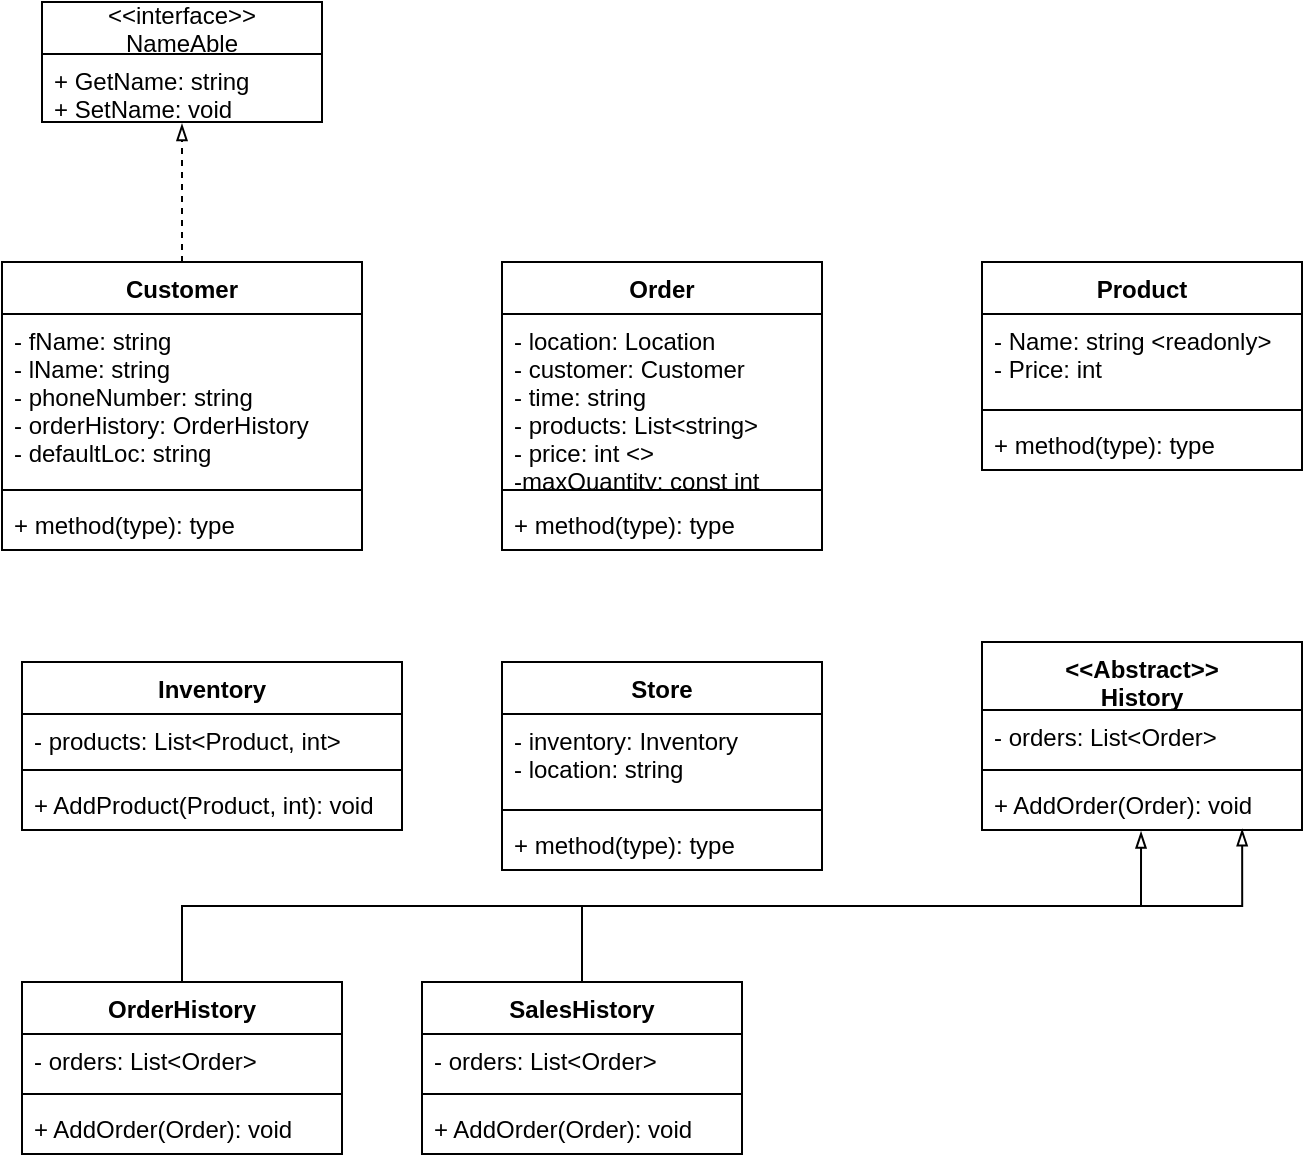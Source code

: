 <mxfile version="13.0.2" type="device"><diagram id="C5RBs43oDa-KdzZeNtuy" name="Page-1"><mxGraphModel dx="1038" dy="1669" grid="1" gridSize="10" guides="1" tooltips="1" connect="1" arrows="1" fold="1" page="1" pageScale="1" pageWidth="827" pageHeight="1169" math="0" shadow="0"><root><mxCell id="WIyWlLk6GJQsqaUBKTNV-0"/><mxCell id="WIyWlLk6GJQsqaUBKTNV-1" parent="WIyWlLk6GJQsqaUBKTNV-0"/><mxCell id="tS5nInFPdn5BZPONeKkQ-31" style="edgeStyle=orthogonalEdgeStyle;rounded=0;orthogonalLoop=1;jettySize=auto;html=1;exitX=0.5;exitY=0;exitDx=0;exitDy=0;entryX=0.5;entryY=1.029;entryDx=0;entryDy=0;entryPerimeter=0;dashed=1;endArrow=blockThin;endFill=0;" edge="1" parent="WIyWlLk6GJQsqaUBKTNV-1" source="tS5nInFPdn5BZPONeKkQ-8" target="tS5nInFPdn5BZPONeKkQ-26"><mxGeometry relative="1" as="geometry"/></mxCell><mxCell id="tS5nInFPdn5BZPONeKkQ-21" value="Inventory" style="swimlane;fontStyle=1;align=center;verticalAlign=top;childLayout=stackLayout;horizontal=1;startSize=26;horizontalStack=0;resizeParent=1;resizeParentMax=0;resizeLast=0;collapsible=1;marginBottom=0;" vertex="1" parent="WIyWlLk6GJQsqaUBKTNV-1"><mxGeometry x="80" y="280" width="190" height="84" as="geometry"/></mxCell><mxCell id="tS5nInFPdn5BZPONeKkQ-22" value="- products: List&lt;Product, int&gt;" style="text;strokeColor=none;fillColor=none;align=left;verticalAlign=top;spacingLeft=4;spacingRight=4;overflow=hidden;rotatable=0;points=[[0,0.5],[1,0.5]];portConstraint=eastwest;" vertex="1" parent="tS5nInFPdn5BZPONeKkQ-21"><mxGeometry y="26" width="190" height="24" as="geometry"/></mxCell><mxCell id="tS5nInFPdn5BZPONeKkQ-23" value="" style="line;strokeWidth=1;fillColor=none;align=left;verticalAlign=middle;spacingTop=-1;spacingLeft=3;spacingRight=3;rotatable=0;labelPosition=right;points=[];portConstraint=eastwest;" vertex="1" parent="tS5nInFPdn5BZPONeKkQ-21"><mxGeometry y="50" width="190" height="8" as="geometry"/></mxCell><mxCell id="tS5nInFPdn5BZPONeKkQ-24" value="+ AddProduct(Product, int): void" style="text;strokeColor=none;fillColor=none;align=left;verticalAlign=top;spacingLeft=4;spacingRight=4;overflow=hidden;rotatable=0;points=[[0,0.5],[1,0.5]];portConstraint=eastwest;" vertex="1" parent="tS5nInFPdn5BZPONeKkQ-21"><mxGeometry y="58" width="190" height="26" as="geometry"/></mxCell><mxCell id="tS5nInFPdn5BZPONeKkQ-12" value="Store" style="swimlane;fontStyle=1;align=center;verticalAlign=top;childLayout=stackLayout;horizontal=1;startSize=26;horizontalStack=0;resizeParent=1;resizeParentMax=0;resizeLast=0;collapsible=1;marginBottom=0;" vertex="1" parent="WIyWlLk6GJQsqaUBKTNV-1"><mxGeometry x="320" y="280" width="160" height="104" as="geometry"/></mxCell><mxCell id="tS5nInFPdn5BZPONeKkQ-13" value="- inventory: Inventory&#10;- location: string&#10;" style="text;strokeColor=none;fillColor=none;align=left;verticalAlign=top;spacingLeft=4;spacingRight=4;overflow=hidden;rotatable=0;points=[[0,0.5],[1,0.5]];portConstraint=eastwest;" vertex="1" parent="tS5nInFPdn5BZPONeKkQ-12"><mxGeometry y="26" width="160" height="44" as="geometry"/></mxCell><mxCell id="tS5nInFPdn5BZPONeKkQ-14" value="" style="line;strokeWidth=1;fillColor=none;align=left;verticalAlign=middle;spacingTop=-1;spacingLeft=3;spacingRight=3;rotatable=0;labelPosition=right;points=[];portConstraint=eastwest;" vertex="1" parent="tS5nInFPdn5BZPONeKkQ-12"><mxGeometry y="70" width="160" height="8" as="geometry"/></mxCell><mxCell id="tS5nInFPdn5BZPONeKkQ-15" value="+ method(type): type" style="text;strokeColor=none;fillColor=none;align=left;verticalAlign=top;spacingLeft=4;spacingRight=4;overflow=hidden;rotatable=0;points=[[0,0.5],[1,0.5]];portConstraint=eastwest;" vertex="1" parent="tS5nInFPdn5BZPONeKkQ-12"><mxGeometry y="78" width="160" height="26" as="geometry"/></mxCell><mxCell id="tS5nInFPdn5BZPONeKkQ-25" value="&lt;&lt;interface&gt;&gt;&#10;NameAble" style="swimlane;fontStyle=0;childLayout=stackLayout;horizontal=1;startSize=26;fillColor=none;horizontalStack=0;resizeParent=1;resizeParentMax=0;resizeLast=0;collapsible=1;marginBottom=0;" vertex="1" parent="WIyWlLk6GJQsqaUBKTNV-1"><mxGeometry x="90" y="-50" width="140" height="60" as="geometry"/></mxCell><mxCell id="tS5nInFPdn5BZPONeKkQ-26" value="+ GetName: string&#10;+ SetName: void" style="text;strokeColor=none;fillColor=none;align=left;verticalAlign=top;spacingLeft=4;spacingRight=4;overflow=hidden;rotatable=0;points=[[0,0.5],[1,0.5]];portConstraint=eastwest;" vertex="1" parent="tS5nInFPdn5BZPONeKkQ-25"><mxGeometry y="26" width="140" height="34" as="geometry"/></mxCell><mxCell id="tS5nInFPdn5BZPONeKkQ-16" value="Product" style="swimlane;fontStyle=1;align=center;verticalAlign=top;childLayout=stackLayout;horizontal=1;startSize=26;horizontalStack=0;resizeParent=1;resizeParentMax=0;resizeLast=0;collapsible=1;marginBottom=0;" vertex="1" parent="WIyWlLk6GJQsqaUBKTNV-1"><mxGeometry x="560" y="80" width="160" height="104" as="geometry"/></mxCell><mxCell id="tS5nInFPdn5BZPONeKkQ-17" value="- Name: string &lt;readonly&gt;&#10;- Price: int&#10;" style="text;strokeColor=none;fillColor=none;align=left;verticalAlign=top;spacingLeft=4;spacingRight=4;overflow=hidden;rotatable=0;points=[[0,0.5],[1,0.5]];portConstraint=eastwest;" vertex="1" parent="tS5nInFPdn5BZPONeKkQ-16"><mxGeometry y="26" width="160" height="44" as="geometry"/></mxCell><mxCell id="tS5nInFPdn5BZPONeKkQ-18" value="" style="line;strokeWidth=1;fillColor=none;align=left;verticalAlign=middle;spacingTop=-1;spacingLeft=3;spacingRight=3;rotatable=0;labelPosition=right;points=[];portConstraint=eastwest;" vertex="1" parent="tS5nInFPdn5BZPONeKkQ-16"><mxGeometry y="70" width="160" height="8" as="geometry"/></mxCell><mxCell id="tS5nInFPdn5BZPONeKkQ-19" value="+ method(type): type" style="text;strokeColor=none;fillColor=none;align=left;verticalAlign=top;spacingLeft=4;spacingRight=4;overflow=hidden;rotatable=0;points=[[0,0.5],[1,0.5]];portConstraint=eastwest;" vertex="1" parent="tS5nInFPdn5BZPONeKkQ-16"><mxGeometry y="78" width="160" height="26" as="geometry"/></mxCell><mxCell id="tS5nInFPdn5BZPONeKkQ-4" value="Order" style="swimlane;fontStyle=1;align=center;verticalAlign=top;childLayout=stackLayout;horizontal=1;startSize=26;horizontalStack=0;resizeParent=1;resizeParentMax=0;resizeLast=0;collapsible=1;marginBottom=0;" vertex="1" parent="WIyWlLk6GJQsqaUBKTNV-1"><mxGeometry x="320" y="80" width="160" height="144" as="geometry"/></mxCell><mxCell id="tS5nInFPdn5BZPONeKkQ-5" value="- location: Location&#10;- customer: Customer&#10;- time: string &#10;- products: List&lt;string&gt;&#10;- price: int &lt;&gt;&#10;-maxQuantity: const int" style="text;strokeColor=none;fillColor=none;align=left;verticalAlign=top;spacingLeft=4;spacingRight=4;overflow=hidden;rotatable=0;points=[[0,0.5],[1,0.5]];portConstraint=eastwest;" vertex="1" parent="tS5nInFPdn5BZPONeKkQ-4"><mxGeometry y="26" width="160" height="84" as="geometry"/></mxCell><mxCell id="tS5nInFPdn5BZPONeKkQ-6" value="" style="line;strokeWidth=1;fillColor=none;align=left;verticalAlign=middle;spacingTop=-1;spacingLeft=3;spacingRight=3;rotatable=0;labelPosition=right;points=[];portConstraint=eastwest;" vertex="1" parent="tS5nInFPdn5BZPONeKkQ-4"><mxGeometry y="110" width="160" height="8" as="geometry"/></mxCell><mxCell id="tS5nInFPdn5BZPONeKkQ-7" value="+ method(type): type" style="text;strokeColor=none;fillColor=none;align=left;verticalAlign=top;spacingLeft=4;spacingRight=4;overflow=hidden;rotatable=0;points=[[0,0.5],[1,0.5]];portConstraint=eastwest;" vertex="1" parent="tS5nInFPdn5BZPONeKkQ-4"><mxGeometry y="118" width="160" height="26" as="geometry"/></mxCell><mxCell id="tS5nInFPdn5BZPONeKkQ-32" value="&lt;&lt;Abstract&gt;&gt;&#10;History" style="swimlane;fontStyle=1;align=center;verticalAlign=top;childLayout=stackLayout;horizontal=1;startSize=34;horizontalStack=0;resizeParent=1;resizeParentMax=0;resizeLast=0;collapsible=1;marginBottom=0;" vertex="1" parent="WIyWlLk6GJQsqaUBKTNV-1"><mxGeometry x="560" y="270" width="160" height="94" as="geometry"/></mxCell><mxCell id="tS5nInFPdn5BZPONeKkQ-33" value="- orders: List&lt;Order&gt;" style="text;strokeColor=none;fillColor=none;align=left;verticalAlign=top;spacingLeft=4;spacingRight=4;overflow=hidden;rotatable=0;points=[[0,0.5],[1,0.5]];portConstraint=eastwest;" vertex="1" parent="tS5nInFPdn5BZPONeKkQ-32"><mxGeometry y="34" width="160" height="26" as="geometry"/></mxCell><mxCell id="tS5nInFPdn5BZPONeKkQ-34" value="" style="line;strokeWidth=1;fillColor=none;align=left;verticalAlign=middle;spacingTop=-1;spacingLeft=3;spacingRight=3;rotatable=0;labelPosition=right;points=[];portConstraint=eastwest;" vertex="1" parent="tS5nInFPdn5BZPONeKkQ-32"><mxGeometry y="60" width="160" height="8" as="geometry"/></mxCell><mxCell id="tS5nInFPdn5BZPONeKkQ-35" value="+ AddOrder(Order): void" style="text;strokeColor=none;fillColor=none;align=left;verticalAlign=top;spacingLeft=4;spacingRight=4;overflow=hidden;rotatable=0;points=[[0,0.5],[1,0.5]];portConstraint=eastwest;" vertex="1" parent="tS5nInFPdn5BZPONeKkQ-32"><mxGeometry y="68" width="160" height="26" as="geometry"/></mxCell><mxCell id="tS5nInFPdn5BZPONeKkQ-41" style="edgeStyle=orthogonalEdgeStyle;rounded=0;orthogonalLoop=1;jettySize=auto;html=1;exitX=0.5;exitY=0;exitDx=0;exitDy=0;entryX=0.497;entryY=1.031;entryDx=0;entryDy=0;entryPerimeter=0;endArrow=blockThin;endFill=0;" edge="1" parent="WIyWlLk6GJQsqaUBKTNV-1" source="tS5nInFPdn5BZPONeKkQ-36" target="tS5nInFPdn5BZPONeKkQ-35"><mxGeometry relative="1" as="geometry"/></mxCell><mxCell id="tS5nInFPdn5BZPONeKkQ-36" value="OrderHistory" style="swimlane;fontStyle=1;align=center;verticalAlign=top;childLayout=stackLayout;horizontal=1;startSize=26;horizontalStack=0;resizeParent=1;resizeParentMax=0;resizeLast=0;collapsible=1;marginBottom=0;" vertex="1" parent="WIyWlLk6GJQsqaUBKTNV-1"><mxGeometry x="80" y="440" width="160" height="86" as="geometry"/></mxCell><mxCell id="tS5nInFPdn5BZPONeKkQ-37" value="- orders: List&lt;Order&gt;" style="text;strokeColor=none;fillColor=none;align=left;verticalAlign=top;spacingLeft=4;spacingRight=4;overflow=hidden;rotatable=0;points=[[0,0.5],[1,0.5]];portConstraint=eastwest;" vertex="1" parent="tS5nInFPdn5BZPONeKkQ-36"><mxGeometry y="26" width="160" height="26" as="geometry"/></mxCell><mxCell id="tS5nInFPdn5BZPONeKkQ-38" value="" style="line;strokeWidth=1;fillColor=none;align=left;verticalAlign=middle;spacingTop=-1;spacingLeft=3;spacingRight=3;rotatable=0;labelPosition=right;points=[];portConstraint=eastwest;" vertex="1" parent="tS5nInFPdn5BZPONeKkQ-36"><mxGeometry y="52" width="160" height="8" as="geometry"/></mxCell><mxCell id="tS5nInFPdn5BZPONeKkQ-39" value="+ AddOrder(Order): void" style="text;strokeColor=none;fillColor=none;align=left;verticalAlign=top;spacingLeft=4;spacingRight=4;overflow=hidden;rotatable=0;points=[[0,0.5],[1,0.5]];portConstraint=eastwest;" vertex="1" parent="tS5nInFPdn5BZPONeKkQ-36"><mxGeometry y="60" width="160" height="26" as="geometry"/></mxCell><mxCell id="tS5nInFPdn5BZPONeKkQ-48" style="edgeStyle=orthogonalEdgeStyle;rounded=0;orthogonalLoop=1;jettySize=auto;html=1;exitX=0.5;exitY=0;exitDx=0;exitDy=0;entryX=0.813;entryY=0.985;entryDx=0;entryDy=0;entryPerimeter=0;endArrow=blockThin;endFill=0;" edge="1" parent="WIyWlLk6GJQsqaUBKTNV-1" source="tS5nInFPdn5BZPONeKkQ-43" target="tS5nInFPdn5BZPONeKkQ-35"><mxGeometry relative="1" as="geometry"/></mxCell><mxCell id="tS5nInFPdn5BZPONeKkQ-43" value="SalesHistory" style="swimlane;fontStyle=1;align=center;verticalAlign=top;childLayout=stackLayout;horizontal=1;startSize=26;horizontalStack=0;resizeParent=1;resizeParentMax=0;resizeLast=0;collapsible=1;marginBottom=0;" vertex="1" parent="WIyWlLk6GJQsqaUBKTNV-1"><mxGeometry x="280" y="440" width="160" height="86" as="geometry"/></mxCell><mxCell id="tS5nInFPdn5BZPONeKkQ-44" value="- orders: List&lt;Order&gt;&#10;" style="text;strokeColor=none;fillColor=none;align=left;verticalAlign=top;spacingLeft=4;spacingRight=4;overflow=hidden;rotatable=0;points=[[0,0.5],[1,0.5]];portConstraint=eastwest;" vertex="1" parent="tS5nInFPdn5BZPONeKkQ-43"><mxGeometry y="26" width="160" height="26" as="geometry"/></mxCell><mxCell id="tS5nInFPdn5BZPONeKkQ-45" value="" style="line;strokeWidth=1;fillColor=none;align=left;verticalAlign=middle;spacingTop=-1;spacingLeft=3;spacingRight=3;rotatable=0;labelPosition=right;points=[];portConstraint=eastwest;" vertex="1" parent="tS5nInFPdn5BZPONeKkQ-43"><mxGeometry y="52" width="160" height="8" as="geometry"/></mxCell><mxCell id="tS5nInFPdn5BZPONeKkQ-46" value="+ AddOrder(Order): void" style="text;strokeColor=none;fillColor=none;align=left;verticalAlign=top;spacingLeft=4;spacingRight=4;overflow=hidden;rotatable=0;points=[[0,0.5],[1,0.5]];portConstraint=eastwest;" vertex="1" parent="tS5nInFPdn5BZPONeKkQ-43"><mxGeometry y="60" width="160" height="26" as="geometry"/></mxCell><mxCell id="tS5nInFPdn5BZPONeKkQ-8" value="Customer" style="swimlane;fontStyle=1;align=center;verticalAlign=top;childLayout=stackLayout;horizontal=1;startSize=26;horizontalStack=0;resizeParent=1;resizeParentMax=0;resizeLast=0;collapsible=1;marginBottom=0;" vertex="1" parent="WIyWlLk6GJQsqaUBKTNV-1"><mxGeometry x="70" y="80" width="180" height="144" as="geometry"/></mxCell><mxCell id="tS5nInFPdn5BZPONeKkQ-9" value="- fName: string&#10;- lName: string&#10;- phoneNumber: string&#10;- orderHistory: OrderHistory&#10;- defaultLoc: string" style="text;strokeColor=none;fillColor=none;align=left;verticalAlign=top;spacingLeft=4;spacingRight=4;overflow=hidden;rotatable=0;points=[[0,0.5],[1,0.5]];portConstraint=eastwest;" vertex="1" parent="tS5nInFPdn5BZPONeKkQ-8"><mxGeometry y="26" width="180" height="84" as="geometry"/></mxCell><mxCell id="tS5nInFPdn5BZPONeKkQ-10" value="" style="line;strokeWidth=1;fillColor=none;align=left;verticalAlign=middle;spacingTop=-1;spacingLeft=3;spacingRight=3;rotatable=0;labelPosition=right;points=[];portConstraint=eastwest;" vertex="1" parent="tS5nInFPdn5BZPONeKkQ-8"><mxGeometry y="110" width="180" height="8" as="geometry"/></mxCell><mxCell id="tS5nInFPdn5BZPONeKkQ-11" value="+ method(type): type" style="text;strokeColor=none;fillColor=none;align=left;verticalAlign=top;spacingLeft=4;spacingRight=4;overflow=hidden;rotatable=0;points=[[0,0.5],[1,0.5]];portConstraint=eastwest;" vertex="1" parent="tS5nInFPdn5BZPONeKkQ-8"><mxGeometry y="118" width="180" height="26" as="geometry"/></mxCell></root></mxGraphModel></diagram></mxfile>